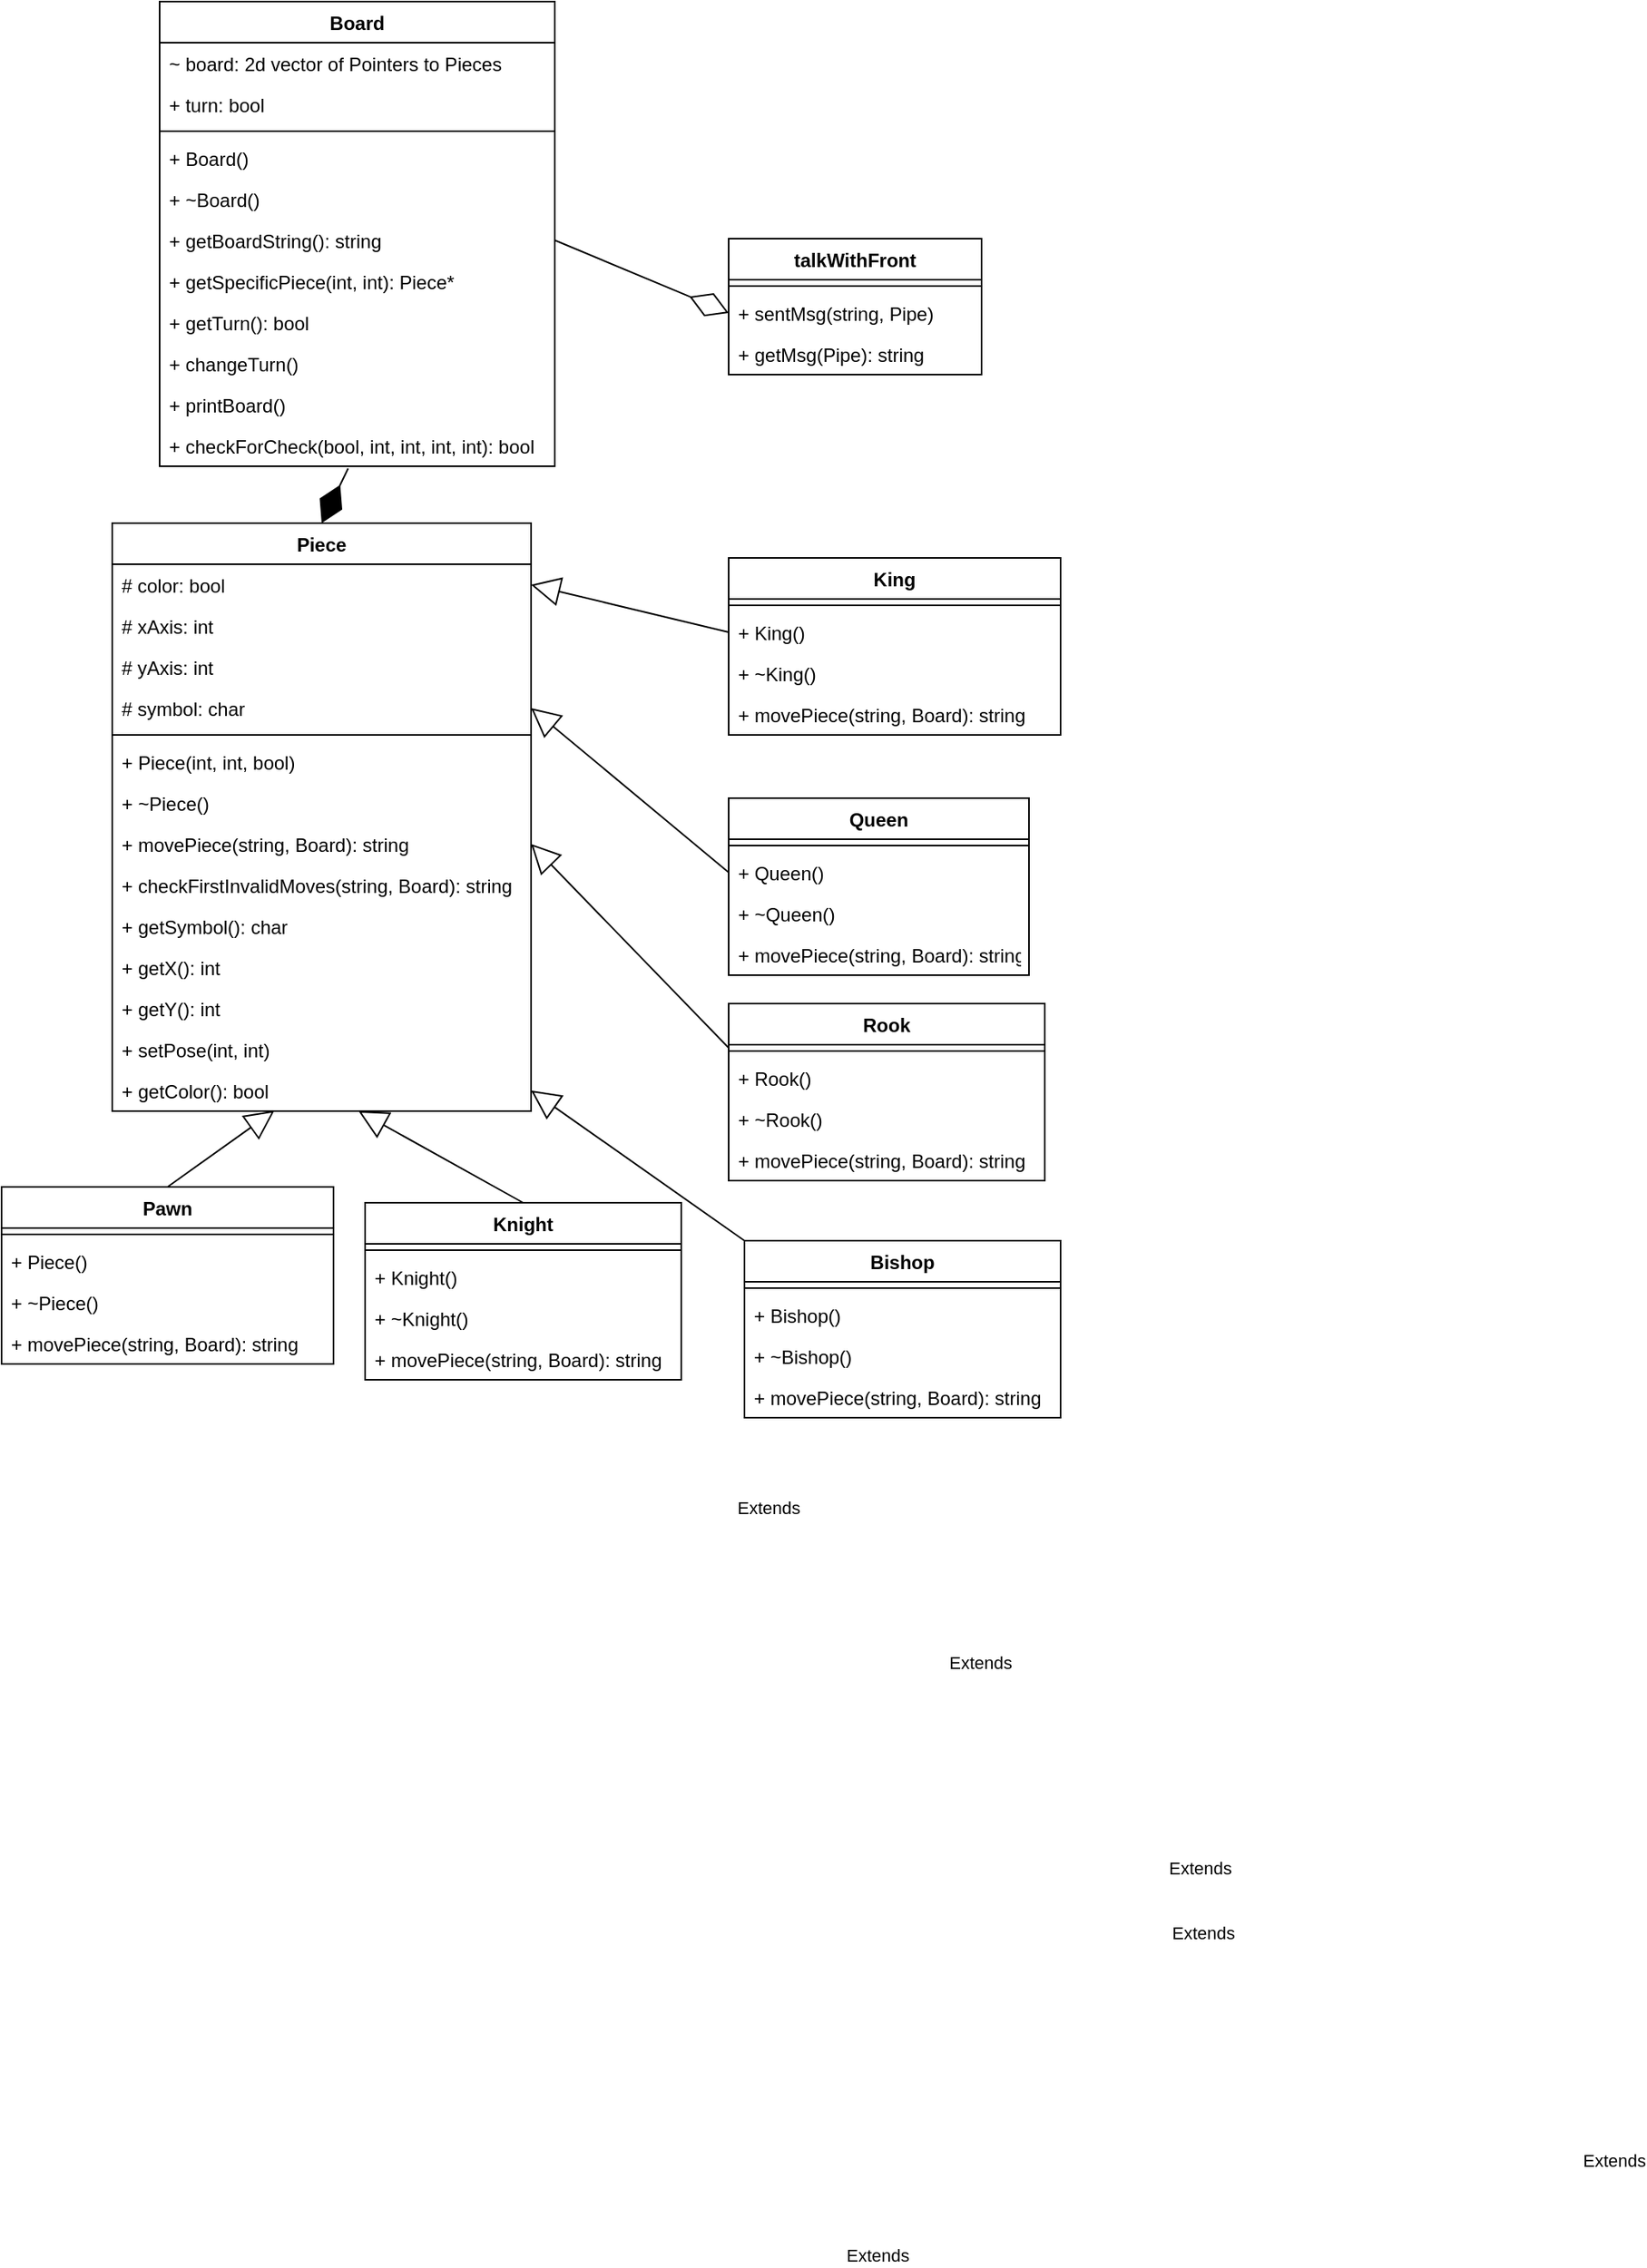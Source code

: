 <mxfile version="15.9.4" type="gitlab">
  <diagram name="Page-1" id="c4acf3e9-155e-7222-9cf6-157b1a14988f">
    <mxGraphModel dx="1730" dy="912" grid="1" gridSize="10" guides="1" tooltips="1" connect="1" arrows="1" fold="1" page="1" pageScale="1" pageWidth="850" pageHeight="1100" background="none" math="0" shadow="0">
      <root>
        <mxCell id="0" />
        <mxCell id="1" parent="0" />
        <mxCell id="7rFTX6PkovQeR8mOhhbH-1" value="Board" style="swimlane;fontStyle=1;align=center;verticalAlign=top;childLayout=stackLayout;horizontal=1;startSize=26;horizontalStack=0;resizeParent=1;resizeParentMax=0;resizeLast=0;collapsible=1;marginBottom=0;" parent="1" vertex="1">
          <mxGeometry x="120" y="20" width="250" height="294" as="geometry">
            <mxRectangle x="340" y="200" width="70" height="26" as="alternateBounds" />
          </mxGeometry>
        </mxCell>
        <mxCell id="7rFTX6PkovQeR8mOhhbH-2" value="~ board: 2d vector of Pointers to Pieces" style="text;strokeColor=none;fillColor=none;align=left;verticalAlign=top;spacingLeft=4;spacingRight=4;overflow=hidden;rotatable=0;points=[[0,0.5],[1,0.5]];portConstraint=eastwest;" parent="7rFTX6PkovQeR8mOhhbH-1" vertex="1">
          <mxGeometry y="26" width="250" height="26" as="geometry" />
        </mxCell>
        <mxCell id="7rFTX6PkovQeR8mOhhbH-9" value="+ turn: bool " style="text;strokeColor=none;fillColor=none;align=left;verticalAlign=top;spacingLeft=4;spacingRight=4;overflow=hidden;rotatable=0;points=[[0,0.5],[1,0.5]];portConstraint=eastwest;" parent="7rFTX6PkovQeR8mOhhbH-1" vertex="1">
          <mxGeometry y="52" width="250" height="26" as="geometry" />
        </mxCell>
        <mxCell id="7rFTX6PkovQeR8mOhhbH-3" value="" style="line;strokeWidth=1;fillColor=none;align=left;verticalAlign=middle;spacingTop=-1;spacingLeft=3;spacingRight=3;rotatable=0;labelPosition=right;points=[];portConstraint=eastwest;" parent="7rFTX6PkovQeR8mOhhbH-1" vertex="1">
          <mxGeometry y="78" width="250" height="8" as="geometry" />
        </mxCell>
        <mxCell id="7rFTX6PkovQeR8mOhhbH-4" value="+ Board()&#xa;" style="text;strokeColor=none;fillColor=none;align=left;verticalAlign=top;spacingLeft=4;spacingRight=4;overflow=hidden;rotatable=0;points=[[0,0.5],[1,0.5]];portConstraint=eastwest;" parent="7rFTX6PkovQeR8mOhhbH-1" vertex="1">
          <mxGeometry y="86" width="250" height="26" as="geometry" />
        </mxCell>
        <mxCell id="7rFTX6PkovQeR8mOhhbH-10" value="+ ~Board()" style="text;strokeColor=none;fillColor=none;align=left;verticalAlign=top;spacingLeft=4;spacingRight=4;overflow=hidden;rotatable=0;points=[[0,0.5],[1,0.5]];portConstraint=eastwest;" parent="7rFTX6PkovQeR8mOhhbH-1" vertex="1">
          <mxGeometry y="112" width="250" height="26" as="geometry" />
        </mxCell>
        <mxCell id="_Pl9UCq5fGRsNjkHM6bY-8" value="+ getBoardString(): string" style="text;strokeColor=none;fillColor=none;align=left;verticalAlign=top;spacingLeft=4;spacingRight=4;overflow=hidden;rotatable=0;points=[[0,0.5],[1,0.5]];portConstraint=eastwest;" vertex="1" parent="7rFTX6PkovQeR8mOhhbH-1">
          <mxGeometry y="138" width="250" height="26" as="geometry" />
        </mxCell>
        <mxCell id="_Pl9UCq5fGRsNjkHM6bY-11" value="+ getSpecificPiece(int, int): Piece*" style="text;strokeColor=none;fillColor=none;align=left;verticalAlign=top;spacingLeft=4;spacingRight=4;overflow=hidden;rotatable=0;points=[[0,0.5],[1,0.5]];portConstraint=eastwest;" vertex="1" parent="7rFTX6PkovQeR8mOhhbH-1">
          <mxGeometry y="164" width="250" height="26" as="geometry" />
        </mxCell>
        <mxCell id="_Pl9UCq5fGRsNjkHM6bY-12" value="+ getTurn(): bool" style="text;strokeColor=none;fillColor=none;align=left;verticalAlign=top;spacingLeft=4;spacingRight=4;overflow=hidden;rotatable=0;points=[[0,0.5],[1,0.5]];portConstraint=eastwest;" vertex="1" parent="7rFTX6PkovQeR8mOhhbH-1">
          <mxGeometry y="190" width="250" height="26" as="geometry" />
        </mxCell>
        <mxCell id="_Pl9UCq5fGRsNjkHM6bY-9" value="+ changeTurn()" style="text;strokeColor=none;fillColor=none;align=left;verticalAlign=top;spacingLeft=4;spacingRight=4;overflow=hidden;rotatable=0;points=[[0,0.5],[1,0.5]];portConstraint=eastwest;" vertex="1" parent="7rFTX6PkovQeR8mOhhbH-1">
          <mxGeometry y="216" width="250" height="26" as="geometry" />
        </mxCell>
        <mxCell id="7rFTX6PkovQeR8mOhhbH-12" value="+ printBoard()" style="text;strokeColor=none;fillColor=none;align=left;verticalAlign=top;spacingLeft=4;spacingRight=4;overflow=hidden;rotatable=0;points=[[0,0.5],[1,0.5]];portConstraint=eastwest;" parent="7rFTX6PkovQeR8mOhhbH-1" vertex="1">
          <mxGeometry y="242" width="250" height="26" as="geometry" />
        </mxCell>
        <mxCell id="7rFTX6PkovQeR8mOhhbH-13" value="+ checkForCheck(bool, int, int, int, int): bool" style="text;strokeColor=none;fillColor=none;align=left;verticalAlign=top;spacingLeft=4;spacingRight=4;overflow=hidden;rotatable=0;points=[[0,0.5],[1,0.5]];portConstraint=eastwest;" parent="7rFTX6PkovQeR8mOhhbH-1" vertex="1">
          <mxGeometry y="268" width="250" height="26" as="geometry" />
        </mxCell>
        <mxCell id="7rFTX6PkovQeR8mOhhbH-15" value="Piece" style="swimlane;fontStyle=1;align=center;verticalAlign=top;childLayout=stackLayout;horizontal=1;startSize=26;horizontalStack=0;resizeParent=1;resizeParentMax=0;resizeLast=0;collapsible=1;marginBottom=0;" parent="1" vertex="1">
          <mxGeometry x="90" y="350" width="265" height="372" as="geometry" />
        </mxCell>
        <mxCell id="7rFTX6PkovQeR8mOhhbH-16" value="# color: bool&#xa;" style="text;strokeColor=none;fillColor=none;align=left;verticalAlign=top;spacingLeft=4;spacingRight=4;overflow=hidden;rotatable=0;points=[[0,0.5],[1,0.5]];portConstraint=eastwest;" parent="7rFTX6PkovQeR8mOhhbH-15" vertex="1">
          <mxGeometry y="26" width="265" height="26" as="geometry" />
        </mxCell>
        <mxCell id="7rFTX6PkovQeR8mOhhbH-19" value="# xAxis: int&#xa;" style="text;strokeColor=none;fillColor=none;align=left;verticalAlign=top;spacingLeft=4;spacingRight=4;overflow=hidden;rotatable=0;points=[[0,0.5],[1,0.5]];portConstraint=eastwest;" parent="7rFTX6PkovQeR8mOhhbH-15" vertex="1">
          <mxGeometry y="52" width="265" height="26" as="geometry" />
        </mxCell>
        <mxCell id="_Pl9UCq5fGRsNjkHM6bY-19" value="# yAxis: int&#xa;" style="text;strokeColor=none;fillColor=none;align=left;verticalAlign=top;spacingLeft=4;spacingRight=4;overflow=hidden;rotatable=0;points=[[0,0.5],[1,0.5]];portConstraint=eastwest;" vertex="1" parent="7rFTX6PkovQeR8mOhhbH-15">
          <mxGeometry y="78" width="265" height="26" as="geometry" />
        </mxCell>
        <mxCell id="7rFTX6PkovQeR8mOhhbH-21" value="# symbol: char" style="text;strokeColor=none;fillColor=none;align=left;verticalAlign=top;spacingLeft=4;spacingRight=4;overflow=hidden;rotatable=0;points=[[0,0.5],[1,0.5]];portConstraint=eastwest;" parent="7rFTX6PkovQeR8mOhhbH-15" vertex="1">
          <mxGeometry y="104" width="265" height="26" as="geometry" />
        </mxCell>
        <mxCell id="7rFTX6PkovQeR8mOhhbH-17" value="" style="line;strokeWidth=1;fillColor=none;align=left;verticalAlign=middle;spacingTop=-1;spacingLeft=3;spacingRight=3;rotatable=0;labelPosition=right;points=[];portConstraint=eastwest;" parent="7rFTX6PkovQeR8mOhhbH-15" vertex="1">
          <mxGeometry y="130" width="265" height="8" as="geometry" />
        </mxCell>
        <mxCell id="7rFTX6PkovQeR8mOhhbH-76" value="+ Piece(int, int, bool)" style="text;strokeColor=none;fillColor=none;align=left;verticalAlign=top;spacingLeft=4;spacingRight=4;overflow=hidden;rotatable=0;points=[[0,0.5],[1,0.5]];portConstraint=eastwest;" parent="7rFTX6PkovQeR8mOhhbH-15" vertex="1">
          <mxGeometry y="138" width="265" height="26" as="geometry" />
        </mxCell>
        <mxCell id="G-J6CpMAtiNDmVs2_Qen-5" value="+ ~Piece()" style="text;strokeColor=none;fillColor=none;align=left;verticalAlign=top;spacingLeft=4;spacingRight=4;overflow=hidden;rotatable=0;points=[[0,0.5],[1,0.5]];portConstraint=eastwest;" parent="7rFTX6PkovQeR8mOhhbH-15" vertex="1">
          <mxGeometry y="164" width="265" height="26" as="geometry" />
        </mxCell>
        <mxCell id="7rFTX6PkovQeR8mOhhbH-75" value="+ movePiece(string, Board): string" style="text;strokeColor=none;fillColor=none;align=left;verticalAlign=top;spacingLeft=4;spacingRight=4;overflow=hidden;rotatable=0;points=[[0,0.5],[1,0.5]];portConstraint=eastwest;" parent="7rFTX6PkovQeR8mOhhbH-15" vertex="1">
          <mxGeometry y="190" width="265" height="26" as="geometry" />
        </mxCell>
        <mxCell id="_Pl9UCq5fGRsNjkHM6bY-14" value="+ checkFirstInvalidMoves(string, Board): string" style="text;strokeColor=none;fillColor=none;align=left;verticalAlign=top;spacingLeft=4;spacingRight=4;overflow=hidden;rotatable=0;points=[[0,0.5],[1,0.5]];portConstraint=eastwest;" vertex="1" parent="7rFTX6PkovQeR8mOhhbH-15">
          <mxGeometry y="216" width="265" height="26" as="geometry" />
        </mxCell>
        <mxCell id="_Pl9UCq5fGRsNjkHM6bY-15" value="+ getSymbol(): char" style="text;strokeColor=none;fillColor=none;align=left;verticalAlign=top;spacingLeft=4;spacingRight=4;overflow=hidden;rotatable=0;points=[[0,0.5],[1,0.5]];portConstraint=eastwest;" vertex="1" parent="7rFTX6PkovQeR8mOhhbH-15">
          <mxGeometry y="242" width="265" height="26" as="geometry" />
        </mxCell>
        <mxCell id="_Pl9UCq5fGRsNjkHM6bY-16" value="+ getX(): int" style="text;strokeColor=none;fillColor=none;align=left;verticalAlign=top;spacingLeft=4;spacingRight=4;overflow=hidden;rotatable=0;points=[[0,0.5],[1,0.5]];portConstraint=eastwest;" vertex="1" parent="7rFTX6PkovQeR8mOhhbH-15">
          <mxGeometry y="268" width="265" height="26" as="geometry" />
        </mxCell>
        <mxCell id="_Pl9UCq5fGRsNjkHM6bY-17" value="+ getY(): int" style="text;strokeColor=none;fillColor=none;align=left;verticalAlign=top;spacingLeft=4;spacingRight=4;overflow=hidden;rotatable=0;points=[[0,0.5],[1,0.5]];portConstraint=eastwest;" vertex="1" parent="7rFTX6PkovQeR8mOhhbH-15">
          <mxGeometry y="294" width="265" height="26" as="geometry" />
        </mxCell>
        <mxCell id="_Pl9UCq5fGRsNjkHM6bY-18" value="+ setPose(int, int)" style="text;strokeColor=none;fillColor=none;align=left;verticalAlign=top;spacingLeft=4;spacingRight=4;overflow=hidden;rotatable=0;points=[[0,0.5],[1,0.5]];portConstraint=eastwest;" vertex="1" parent="7rFTX6PkovQeR8mOhhbH-15">
          <mxGeometry y="320" width="265" height="26" as="geometry" />
        </mxCell>
        <mxCell id="7rFTX6PkovQeR8mOhhbH-22" value="+ getColor(): bool" style="text;strokeColor=none;fillColor=none;align=left;verticalAlign=top;spacingLeft=4;spacingRight=4;overflow=hidden;rotatable=0;points=[[0,0.5],[1,0.5]];portConstraint=eastwest;" parent="7rFTX6PkovQeR8mOhhbH-15" vertex="1">
          <mxGeometry y="346" width="265" height="26" as="geometry" />
        </mxCell>
        <mxCell id="7rFTX6PkovQeR8mOhhbH-26" value="" style="endArrow=diamondThin;endFill=1;endSize=24;html=1;rounded=0;entryX=0.5;entryY=0;entryDx=0;entryDy=0;exitX=0.477;exitY=1.054;exitDx=0;exitDy=0;exitPerimeter=0;" parent="1" source="7rFTX6PkovQeR8mOhhbH-13" target="7rFTX6PkovQeR8mOhhbH-15" edge="1">
          <mxGeometry width="160" relative="1" as="geometry">
            <mxPoint x="370" y="380" as="sourcePoint" />
            <mxPoint x="530" y="380" as="targetPoint" />
          </mxGeometry>
        </mxCell>
        <mxCell id="7rFTX6PkovQeR8mOhhbH-31" value="Pawn" style="swimlane;fontStyle=1;align=center;verticalAlign=top;childLayout=stackLayout;horizontal=1;startSize=26;horizontalStack=0;resizeParent=1;resizeParentMax=0;resizeLast=0;collapsible=1;marginBottom=0;" parent="1" vertex="1">
          <mxGeometry x="20" y="770" width="210" height="112" as="geometry" />
        </mxCell>
        <mxCell id="7rFTX6PkovQeR8mOhhbH-33" value="" style="line;strokeWidth=1;fillColor=none;align=left;verticalAlign=middle;spacingTop=-1;spacingLeft=3;spacingRight=3;rotatable=0;labelPosition=right;points=[];portConstraint=eastwest;" parent="7rFTX6PkovQeR8mOhhbH-31" vertex="1">
          <mxGeometry y="26" width="210" height="8" as="geometry" />
        </mxCell>
        <mxCell id="7rFTX6PkovQeR8mOhhbH-34" value="+ Piece()" style="text;strokeColor=none;fillColor=none;align=left;verticalAlign=top;spacingLeft=4;spacingRight=4;overflow=hidden;rotatable=0;points=[[0,0.5],[1,0.5]];portConstraint=eastwest;" parent="7rFTX6PkovQeR8mOhhbH-31" vertex="1">
          <mxGeometry y="34" width="210" height="26" as="geometry" />
        </mxCell>
        <mxCell id="7rFTX6PkovQeR8mOhhbH-64" value="+ ~Piece()" style="text;strokeColor=none;fillColor=none;align=left;verticalAlign=top;spacingLeft=4;spacingRight=4;overflow=hidden;rotatable=0;points=[[0,0.5],[1,0.5]];portConstraint=eastwest;" parent="7rFTX6PkovQeR8mOhhbH-31" vertex="1">
          <mxGeometry y="60" width="210" height="26" as="geometry" />
        </mxCell>
        <mxCell id="7rFTX6PkovQeR8mOhhbH-63" value="+ movePiece(string, Board): string" style="text;strokeColor=none;fillColor=none;align=left;verticalAlign=top;spacingLeft=4;spacingRight=4;overflow=hidden;rotatable=0;points=[[0,0.5],[1,0.5]];portConstraint=eastwest;" parent="7rFTX6PkovQeR8mOhhbH-31" vertex="1">
          <mxGeometry y="86" width="210" height="26" as="geometry" />
        </mxCell>
        <mxCell id="7rFTX6PkovQeR8mOhhbH-36" value="Knight" style="swimlane;fontStyle=1;align=center;verticalAlign=top;childLayout=stackLayout;horizontal=1;startSize=26;horizontalStack=0;resizeParent=1;resizeParentMax=0;resizeLast=0;collapsible=1;marginBottom=0;" parent="1" vertex="1">
          <mxGeometry x="250" y="780" width="200" height="112" as="geometry" />
        </mxCell>
        <mxCell id="7rFTX6PkovQeR8mOhhbH-37" value="" style="line;strokeWidth=1;fillColor=none;align=left;verticalAlign=middle;spacingTop=-1;spacingLeft=3;spacingRight=3;rotatable=0;labelPosition=right;points=[];portConstraint=eastwest;" parent="7rFTX6PkovQeR8mOhhbH-36" vertex="1">
          <mxGeometry y="26" width="200" height="8" as="geometry" />
        </mxCell>
        <mxCell id="7rFTX6PkovQeR8mOhhbH-74" value="+ Knight()" style="text;strokeColor=none;fillColor=none;align=left;verticalAlign=top;spacingLeft=4;spacingRight=4;overflow=hidden;rotatable=0;points=[[0,0.5],[1,0.5]];portConstraint=eastwest;" parent="7rFTX6PkovQeR8mOhhbH-36" vertex="1">
          <mxGeometry y="34" width="200" height="26" as="geometry" />
        </mxCell>
        <mxCell id="7rFTX6PkovQeR8mOhhbH-73" value="+ ~Knight()" style="text;strokeColor=none;fillColor=none;align=left;verticalAlign=top;spacingLeft=4;spacingRight=4;overflow=hidden;rotatable=0;points=[[0,0.5],[1,0.5]];portConstraint=eastwest;" parent="7rFTX6PkovQeR8mOhhbH-36" vertex="1">
          <mxGeometry y="60" width="200" height="26" as="geometry" />
        </mxCell>
        <mxCell id="7rFTX6PkovQeR8mOhhbH-38" value="+ movePiece(string, Board): string" style="text;strokeColor=none;fillColor=none;align=left;verticalAlign=top;spacingLeft=4;spacingRight=4;overflow=hidden;rotatable=0;points=[[0,0.5],[1,0.5]];portConstraint=eastwest;" parent="7rFTX6PkovQeR8mOhhbH-36" vertex="1">
          <mxGeometry y="86" width="200" height="26" as="geometry" />
        </mxCell>
        <mxCell id="7rFTX6PkovQeR8mOhhbH-77" value="Bishop" style="swimlane;fontStyle=1;align=center;verticalAlign=top;childLayout=stackLayout;horizontal=1;startSize=26;horizontalStack=0;resizeParent=1;resizeParentMax=0;resizeLast=0;collapsible=1;marginBottom=0;" parent="1" vertex="1">
          <mxGeometry x="490" y="804" width="200" height="112" as="geometry" />
        </mxCell>
        <mxCell id="7rFTX6PkovQeR8mOhhbH-78" value="" style="line;strokeWidth=1;fillColor=none;align=left;verticalAlign=middle;spacingTop=-1;spacingLeft=3;spacingRight=3;rotatable=0;labelPosition=right;points=[];portConstraint=eastwest;" parent="7rFTX6PkovQeR8mOhhbH-77" vertex="1">
          <mxGeometry y="26" width="200" height="8" as="geometry" />
        </mxCell>
        <mxCell id="7rFTX6PkovQeR8mOhhbH-79" value="+ Bishop()" style="text;strokeColor=none;fillColor=none;align=left;verticalAlign=top;spacingLeft=4;spacingRight=4;overflow=hidden;rotatable=0;points=[[0,0.5],[1,0.5]];portConstraint=eastwest;" parent="7rFTX6PkovQeR8mOhhbH-77" vertex="1">
          <mxGeometry y="34" width="200" height="26" as="geometry" />
        </mxCell>
        <mxCell id="7rFTX6PkovQeR8mOhhbH-80" value="+ ~Bishop()" style="text;strokeColor=none;fillColor=none;align=left;verticalAlign=top;spacingLeft=4;spacingRight=4;overflow=hidden;rotatable=0;points=[[0,0.5],[1,0.5]];portConstraint=eastwest;" parent="7rFTX6PkovQeR8mOhhbH-77" vertex="1">
          <mxGeometry y="60" width="200" height="26" as="geometry" />
        </mxCell>
        <mxCell id="7rFTX6PkovQeR8mOhhbH-81" value="+ movePiece(string, Board): string" style="text;strokeColor=none;fillColor=none;align=left;verticalAlign=top;spacingLeft=4;spacingRight=4;overflow=hidden;rotatable=0;points=[[0,0.5],[1,0.5]];portConstraint=eastwest;" parent="7rFTX6PkovQeR8mOhhbH-77" vertex="1">
          <mxGeometry y="86" width="200" height="26" as="geometry" />
        </mxCell>
        <mxCell id="7rFTX6PkovQeR8mOhhbH-82" value="Rook" style="swimlane;fontStyle=1;align=center;verticalAlign=top;childLayout=stackLayout;horizontal=1;startSize=26;horizontalStack=0;resizeParent=1;resizeParentMax=0;resizeLast=0;collapsible=1;marginBottom=0;" parent="1" vertex="1">
          <mxGeometry x="480" y="654" width="200" height="112" as="geometry" />
        </mxCell>
        <mxCell id="7rFTX6PkovQeR8mOhhbH-83" value="" style="line;strokeWidth=1;fillColor=none;align=left;verticalAlign=middle;spacingTop=-1;spacingLeft=3;spacingRight=3;rotatable=0;labelPosition=right;points=[];portConstraint=eastwest;" parent="7rFTX6PkovQeR8mOhhbH-82" vertex="1">
          <mxGeometry y="26" width="200" height="8" as="geometry" />
        </mxCell>
        <mxCell id="7rFTX6PkovQeR8mOhhbH-84" value="+ Rook()" style="text;strokeColor=none;fillColor=none;align=left;verticalAlign=top;spacingLeft=4;spacingRight=4;overflow=hidden;rotatable=0;points=[[0,0.5],[1,0.5]];portConstraint=eastwest;" parent="7rFTX6PkovQeR8mOhhbH-82" vertex="1">
          <mxGeometry y="34" width="200" height="26" as="geometry" />
        </mxCell>
        <mxCell id="7rFTX6PkovQeR8mOhhbH-85" value="+ ~Rook()" style="text;strokeColor=none;fillColor=none;align=left;verticalAlign=top;spacingLeft=4;spacingRight=4;overflow=hidden;rotatable=0;points=[[0,0.5],[1,0.5]];portConstraint=eastwest;" parent="7rFTX6PkovQeR8mOhhbH-82" vertex="1">
          <mxGeometry y="60" width="200" height="26" as="geometry" />
        </mxCell>
        <mxCell id="7rFTX6PkovQeR8mOhhbH-86" value="+ movePiece(string, Board): string" style="text;strokeColor=none;fillColor=none;align=left;verticalAlign=top;spacingLeft=4;spacingRight=4;overflow=hidden;rotatable=0;points=[[0,0.5],[1,0.5]];portConstraint=eastwest;" parent="7rFTX6PkovQeR8mOhhbH-82" vertex="1">
          <mxGeometry y="86" width="200" height="26" as="geometry" />
        </mxCell>
        <mxCell id="7rFTX6PkovQeR8mOhhbH-87" value="Queen" style="swimlane;fontStyle=1;align=center;verticalAlign=top;childLayout=stackLayout;horizontal=1;startSize=26;horizontalStack=0;resizeParent=1;resizeParentMax=0;resizeLast=0;collapsible=1;marginBottom=0;" parent="1" vertex="1">
          <mxGeometry x="480" y="524" width="190" height="112" as="geometry" />
        </mxCell>
        <mxCell id="7rFTX6PkovQeR8mOhhbH-88" value="" style="line;strokeWidth=1;fillColor=none;align=left;verticalAlign=middle;spacingTop=-1;spacingLeft=3;spacingRight=3;rotatable=0;labelPosition=right;points=[];portConstraint=eastwest;" parent="7rFTX6PkovQeR8mOhhbH-87" vertex="1">
          <mxGeometry y="26" width="190" height="8" as="geometry" />
        </mxCell>
        <mxCell id="7rFTX6PkovQeR8mOhhbH-89" value="+ Queen()" style="text;strokeColor=none;fillColor=none;align=left;verticalAlign=top;spacingLeft=4;spacingRight=4;overflow=hidden;rotatable=0;points=[[0,0.5],[1,0.5]];portConstraint=eastwest;fontStyle=0" parent="7rFTX6PkovQeR8mOhhbH-87" vertex="1">
          <mxGeometry y="34" width="190" height="26" as="geometry" />
        </mxCell>
        <mxCell id="7rFTX6PkovQeR8mOhhbH-90" value="+ ~Queen()" style="text;strokeColor=none;fillColor=none;align=left;verticalAlign=top;spacingLeft=4;spacingRight=4;overflow=hidden;rotatable=0;points=[[0,0.5],[1,0.5]];portConstraint=eastwest;" parent="7rFTX6PkovQeR8mOhhbH-87" vertex="1">
          <mxGeometry y="60" width="190" height="26" as="geometry" />
        </mxCell>
        <mxCell id="7rFTX6PkovQeR8mOhhbH-91" value="+ movePiece(string, Board): string" style="text;strokeColor=none;fillColor=none;align=left;verticalAlign=top;spacingLeft=4;spacingRight=4;overflow=hidden;rotatable=0;points=[[0,0.5],[1,0.5]];portConstraint=eastwest;" parent="7rFTX6PkovQeR8mOhhbH-87" vertex="1">
          <mxGeometry y="86" width="190" height="26" as="geometry" />
        </mxCell>
        <mxCell id="7rFTX6PkovQeR8mOhhbH-92" value="King" style="swimlane;fontStyle=1;align=center;verticalAlign=top;childLayout=stackLayout;horizontal=1;startSize=26;horizontalStack=0;resizeParent=1;resizeParentMax=0;resizeLast=0;collapsible=1;marginBottom=0;" parent="1" vertex="1">
          <mxGeometry x="480" y="372" width="210" height="112" as="geometry" />
        </mxCell>
        <mxCell id="7rFTX6PkovQeR8mOhhbH-93" value="" style="line;strokeWidth=1;fillColor=none;align=left;verticalAlign=middle;spacingTop=-1;spacingLeft=3;spacingRight=3;rotatable=0;labelPosition=right;points=[];portConstraint=eastwest;" parent="7rFTX6PkovQeR8mOhhbH-92" vertex="1">
          <mxGeometry y="26" width="210" height="8" as="geometry" />
        </mxCell>
        <mxCell id="7rFTX6PkovQeR8mOhhbH-94" value="+ King()" style="text;strokeColor=none;fillColor=none;align=left;verticalAlign=top;spacingLeft=4;spacingRight=4;overflow=hidden;rotatable=0;points=[[0,0.5],[1,0.5]];portConstraint=eastwest;fontStyle=0" parent="7rFTX6PkovQeR8mOhhbH-92" vertex="1">
          <mxGeometry y="34" width="210" height="26" as="geometry" />
        </mxCell>
        <mxCell id="7rFTX6PkovQeR8mOhhbH-95" value="+ ~King()" style="text;strokeColor=none;fillColor=none;align=left;verticalAlign=top;spacingLeft=4;spacingRight=4;overflow=hidden;rotatable=0;points=[[0,0.5],[1,0.5]];portConstraint=eastwest;" parent="7rFTX6PkovQeR8mOhhbH-92" vertex="1">
          <mxGeometry y="60" width="210" height="26" as="geometry" />
        </mxCell>
        <mxCell id="7rFTX6PkovQeR8mOhhbH-96" value="+ movePiece(string, Board): string" style="text;strokeColor=none;fillColor=none;align=left;verticalAlign=top;spacingLeft=4;spacingRight=4;overflow=hidden;rotatable=0;points=[[0,0.5],[1,0.5]];portConstraint=eastwest;" parent="7rFTX6PkovQeR8mOhhbH-92" vertex="1">
          <mxGeometry y="86" width="210" height="26" as="geometry" />
        </mxCell>
        <mxCell id="7rFTX6PkovQeR8mOhhbH-107" value="Extends" style="endArrow=block;endSize=16;endFill=0;html=1;rounded=0;exitX=0.5;exitY=0;exitDx=0;exitDy=0;" parent="1" source="7rFTX6PkovQeR8mOhhbH-36" target="7rFTX6PkovQeR8mOhhbH-22" edge="1">
          <mxGeometry x="-1" y="-601" width="160" relative="1" as="geometry">
            <mxPoint x="340" y="710" as="sourcePoint" />
            <mxPoint x="500" y="710" as="targetPoint" />
            <mxPoint x="-137" y="718" as="offset" />
          </mxGeometry>
        </mxCell>
        <mxCell id="7rFTX6PkovQeR8mOhhbH-112" value="Extends" style="endArrow=block;endSize=16;endFill=0;html=1;rounded=0;exitX=0.5;exitY=0;exitDx=0;exitDy=0;entryX=0.387;entryY=0.992;entryDx=0;entryDy=0;entryPerimeter=0;" parent="1" source="7rFTX6PkovQeR8mOhhbH-31" target="7rFTX6PkovQeR8mOhhbH-22" edge="1">
          <mxGeometry x="-1" y="-805" width="160" relative="1" as="geometry">
            <mxPoint x="340" y="710" as="sourcePoint" />
            <mxPoint x="500" y="710" as="targetPoint" />
            <mxPoint x="-19" y="21" as="offset" />
          </mxGeometry>
        </mxCell>
        <mxCell id="7rFTX6PkovQeR8mOhhbH-113" value="Extends" style="endArrow=block;endSize=16;endFill=0;html=1;rounded=0;exitX=0;exitY=0;exitDx=0;exitDy=0;entryX=1;entryY=0.5;entryDx=0;entryDy=0;" parent="1" source="7rFTX6PkovQeR8mOhhbH-77" target="7rFTX6PkovQeR8mOhhbH-22" edge="1">
          <mxGeometry x="-1" y="-509" width="160" relative="1" as="geometry">
            <mxPoint x="340" y="780" as="sourcePoint" />
            <mxPoint x="280" y="670" as="targetPoint" />
            <mxPoint x="-144" y="683" as="offset" />
          </mxGeometry>
        </mxCell>
        <mxCell id="7rFTX6PkovQeR8mOhhbH-114" value="Extends" style="endArrow=block;endSize=16;endFill=0;html=1;rounded=0;exitX=0;exitY=0.25;exitDx=0;exitDy=0;entryX=1;entryY=0.5;entryDx=0;entryDy=0;" parent="1" source="7rFTX6PkovQeR8mOhhbH-82" target="7rFTX6PkovQeR8mOhhbH-75" edge="1">
          <mxGeometry x="-1" y="600" width="160" relative="1" as="geometry">
            <mxPoint x="340" y="680" as="sourcePoint" />
            <mxPoint x="500" y="680" as="targetPoint" />
            <mxPoint x="729" y="101" as="offset" />
          </mxGeometry>
        </mxCell>
        <mxCell id="7rFTX6PkovQeR8mOhhbH-115" value="Extends" style="endArrow=block;endSize=16;endFill=0;html=1;rounded=0;exitX=0;exitY=0.5;exitDx=0;exitDy=0;entryX=1;entryY=0.5;entryDx=0;entryDy=0;" parent="1" source="7rFTX6PkovQeR8mOhhbH-94" target="7rFTX6PkovQeR8mOhhbH-16" edge="1">
          <mxGeometry x="-1" y="798" width="160" relative="1" as="geometry">
            <mxPoint x="340" y="720" as="sourcePoint" />
            <mxPoint x="350" y="480" as="targetPoint" />
            <mxPoint x="746" y="191" as="offset" />
          </mxGeometry>
        </mxCell>
        <mxCell id="7rFTX6PkovQeR8mOhhbH-116" value="Extends" style="endArrow=block;endSize=16;endFill=0;html=1;rounded=0;exitX=0;exitY=0.5;exitDx=0;exitDy=0;entryX=1;entryY=0.5;entryDx=0;entryDy=0;" parent="1" source="7rFTX6PkovQeR8mOhhbH-89" target="7rFTX6PkovQeR8mOhhbH-21" edge="1">
          <mxGeometry x="-1" y="735" width="160" relative="1" as="geometry">
            <mxPoint x="340" y="780" as="sourcePoint" />
            <mxPoint x="500" y="780" as="targetPoint" />
            <mxPoint x="770" y="106" as="offset" />
          </mxGeometry>
        </mxCell>
        <mxCell id="G-J6CpMAtiNDmVs2_Qen-1" value="talkWithFront" style="swimlane;fontStyle=1;align=center;verticalAlign=top;childLayout=stackLayout;horizontal=1;startSize=26;horizontalStack=0;resizeParent=1;resizeParentMax=0;resizeLast=0;collapsible=1;marginBottom=0;" parent="1" vertex="1">
          <mxGeometry x="480" y="170" width="160" height="86" as="geometry" />
        </mxCell>
        <mxCell id="G-J6CpMAtiNDmVs2_Qen-3" value="" style="line;strokeWidth=1;fillColor=none;align=left;verticalAlign=middle;spacingTop=-1;spacingLeft=3;spacingRight=3;rotatable=0;labelPosition=right;points=[];portConstraint=eastwest;" parent="G-J6CpMAtiNDmVs2_Qen-1" vertex="1">
          <mxGeometry y="26" width="160" height="8" as="geometry" />
        </mxCell>
        <mxCell id="G-J6CpMAtiNDmVs2_Qen-4" value="+ sentMsg(string, Pipe)&#xa; " style="text;strokeColor=none;fillColor=none;align=left;verticalAlign=top;spacingLeft=4;spacingRight=4;overflow=hidden;rotatable=0;points=[[0,0.5],[1,0.5]];portConstraint=eastwest;" parent="G-J6CpMAtiNDmVs2_Qen-1" vertex="1">
          <mxGeometry y="34" width="160" height="26" as="geometry" />
        </mxCell>
        <mxCell id="G-J6CpMAtiNDmVs2_Qen-6" value="+ getMsg(Pipe): string&#xa; " style="text;strokeColor=none;fillColor=none;align=left;verticalAlign=top;spacingLeft=4;spacingRight=4;overflow=hidden;rotatable=0;points=[[0,0.5],[1,0.5]];portConstraint=eastwest;" parent="G-J6CpMAtiNDmVs2_Qen-1" vertex="1">
          <mxGeometry y="60" width="160" height="26" as="geometry" />
        </mxCell>
        <mxCell id="_Pl9UCq5fGRsNjkHM6bY-1" value="" style="endArrow=diamondThin;endFill=0;endSize=24;html=1;rounded=0;entryX=0;entryY=0.5;entryDx=0;entryDy=0;exitX=1;exitY=0.5;exitDx=0;exitDy=0;" edge="1" parent="1" source="_Pl9UCq5fGRsNjkHM6bY-8" target="G-J6CpMAtiNDmVs2_Qen-4">
          <mxGeometry width="160" relative="1" as="geometry">
            <mxPoint x="510" y="430" as="sourcePoint" />
            <mxPoint x="490" y="370" as="targetPoint" />
            <Array as="points" />
          </mxGeometry>
        </mxCell>
      </root>
    </mxGraphModel>
  </diagram>
</mxfile>
